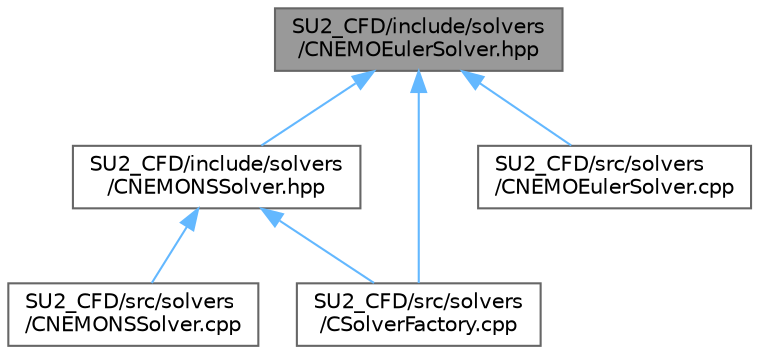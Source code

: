 digraph "SU2_CFD/include/solvers/CNEMOEulerSolver.hpp"
{
 // LATEX_PDF_SIZE
  bgcolor="transparent";
  edge [fontname=Helvetica,fontsize=10,labelfontname=Helvetica,labelfontsize=10];
  node [fontname=Helvetica,fontsize=10,shape=box,height=0.2,width=0.4];
  Node1 [id="Node000001",label="SU2_CFD/include/solvers\l/CNEMOEulerSolver.hpp",height=0.2,width=0.4,color="gray40", fillcolor="grey60", style="filled", fontcolor="black",tooltip="Headers of the CNEMOEulerSolver class."];
  Node1 -> Node2 [id="edge1_Node000001_Node000002",dir="back",color="steelblue1",style="solid",tooltip=" "];
  Node2 [id="Node000002",label="SU2_CFD/include/solvers\l/CNEMONSSolver.hpp",height=0.2,width=0.4,color="grey40", fillcolor="white", style="filled",URL="$CNEMONSSolver_8hpp.html",tooltip="Headers of the CNEMONSSolver class."];
  Node2 -> Node3 [id="edge2_Node000002_Node000003",dir="back",color="steelblue1",style="solid",tooltip=" "];
  Node3 [id="Node000003",label="SU2_CFD/src/solvers\l/CNEMONSSolver.cpp",height=0.2,width=0.4,color="grey40", fillcolor="white", style="filled",URL="$CNEMONSSolver_8cpp.html",tooltip="Headers of the CNEMONSSolver class."];
  Node2 -> Node4 [id="edge3_Node000002_Node000004",dir="back",color="steelblue1",style="solid",tooltip=" "];
  Node4 [id="Node000004",label="SU2_CFD/src/solvers\l/CSolverFactory.cpp",height=0.2,width=0.4,color="grey40", fillcolor="white", style="filled",URL="$CSolverFactory_8cpp.html",tooltip="Main subroutines for CSolverFactoryclass."];
  Node1 -> Node5 [id="edge4_Node000001_Node000005",dir="back",color="steelblue1",style="solid",tooltip=" "];
  Node5 [id="Node000005",label="SU2_CFD/src/solvers\l/CNEMOEulerSolver.cpp",height=0.2,width=0.4,color="grey40", fillcolor="white", style="filled",URL="$CNEMOEulerSolver_8cpp.html",tooltip="Headers of the CNEMOEulerSolver class."];
  Node1 -> Node4 [id="edge5_Node000001_Node000004",dir="back",color="steelblue1",style="solid",tooltip=" "];
}
